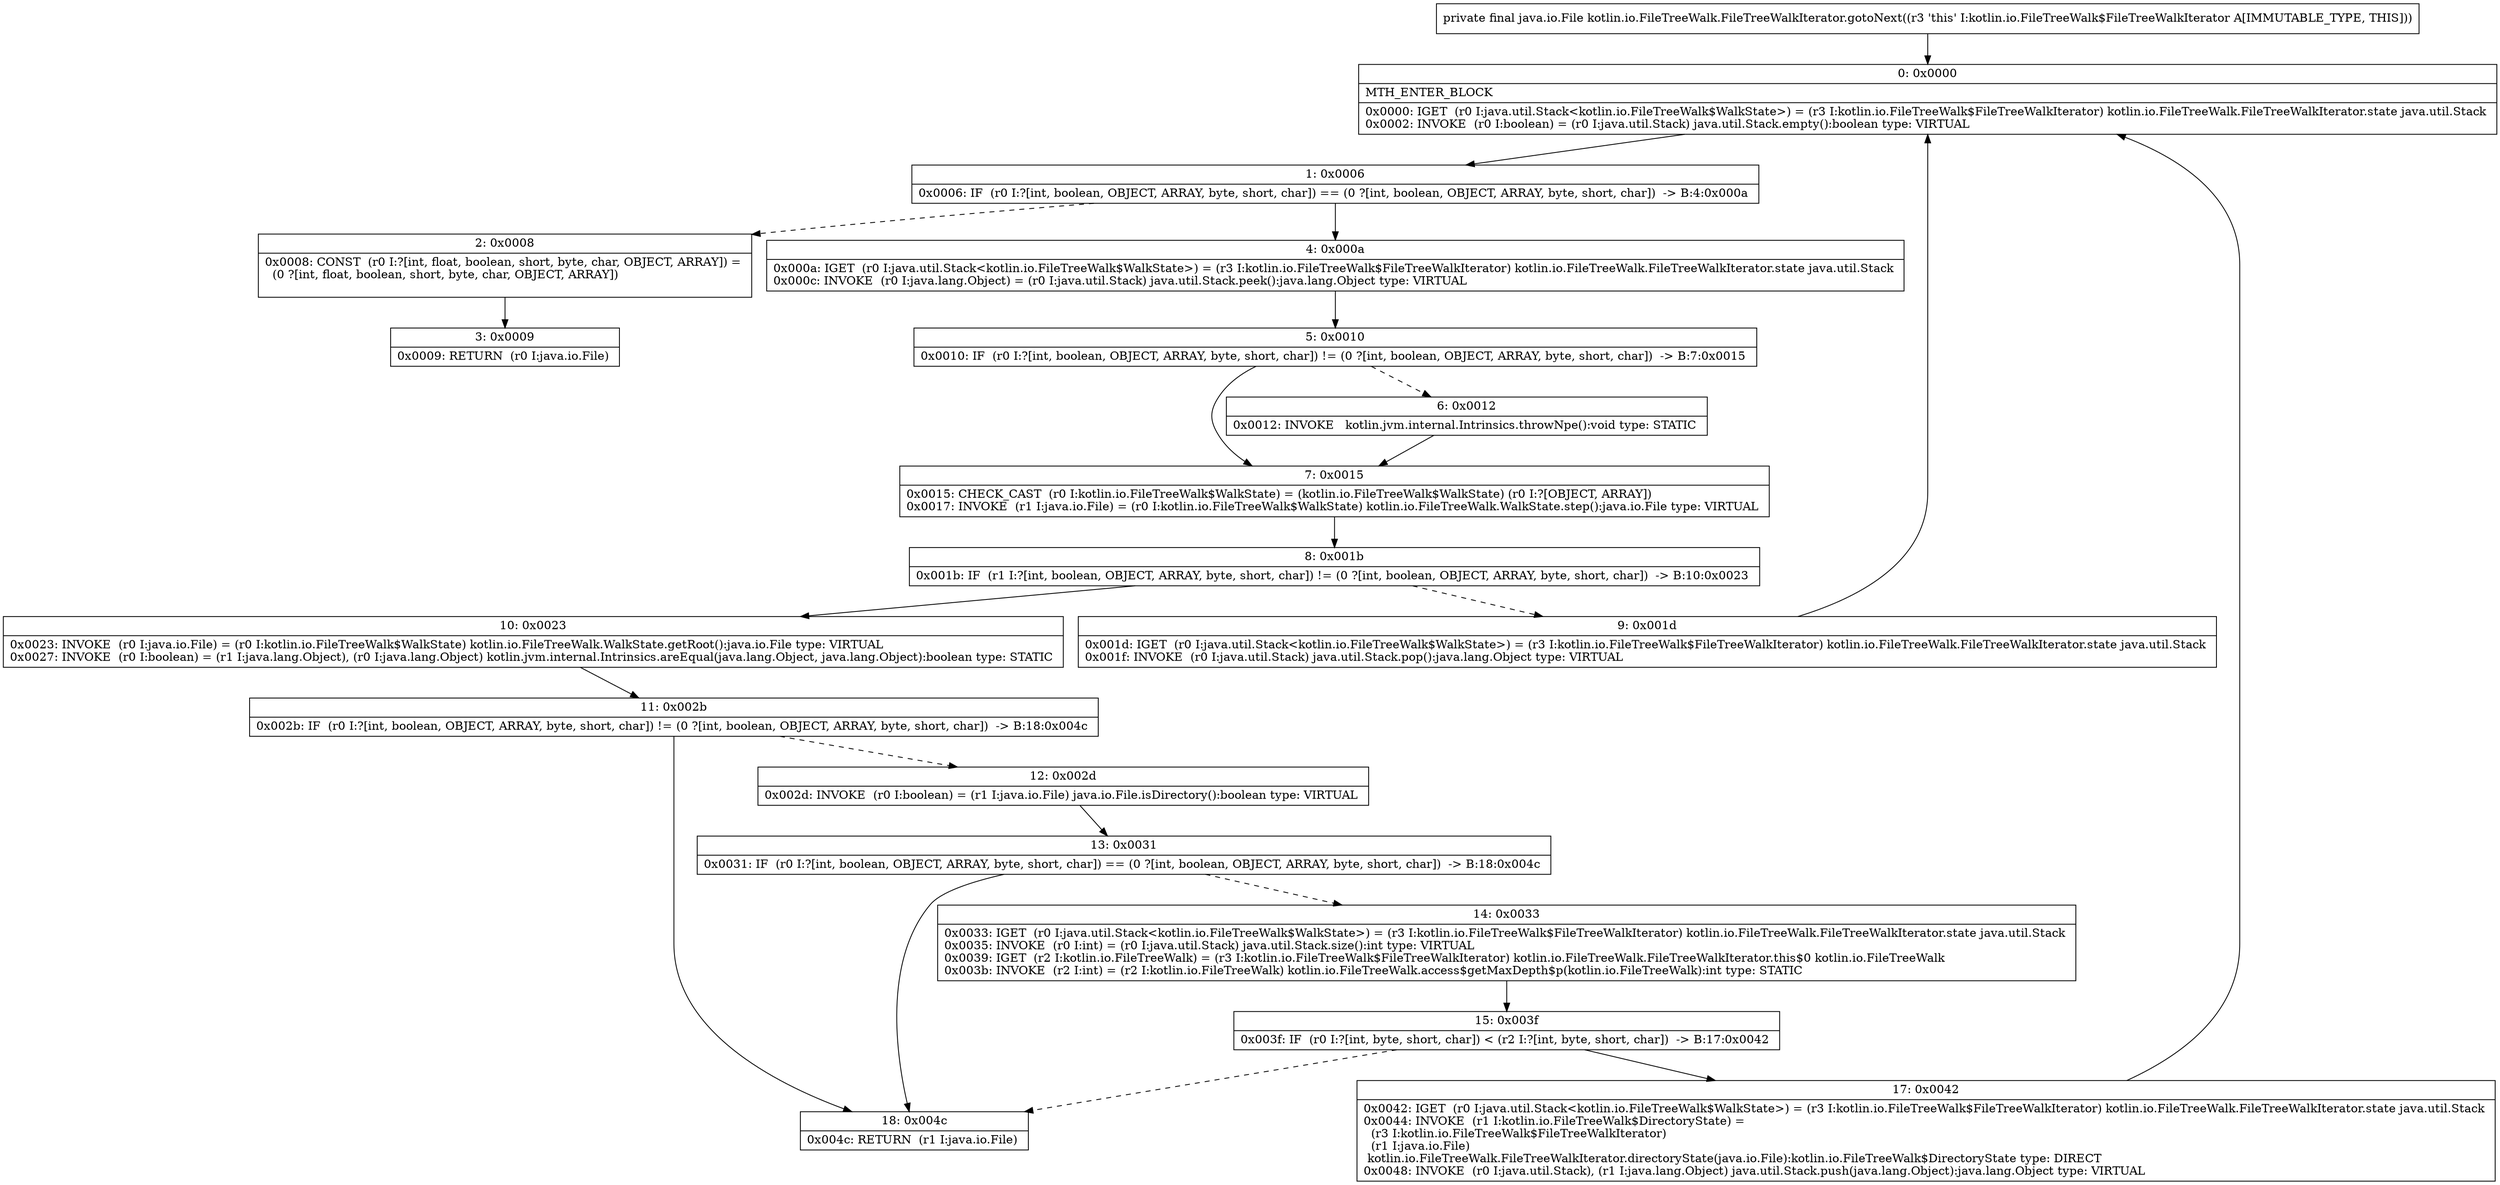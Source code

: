 digraph "CFG forkotlin.io.FileTreeWalk.FileTreeWalkIterator.gotoNext()Ljava\/io\/File;" {
Node_0 [shape=record,label="{0\:\ 0x0000|MTH_ENTER_BLOCK\l|0x0000: IGET  (r0 I:java.util.Stack\<kotlin.io.FileTreeWalk$WalkState\>) = (r3 I:kotlin.io.FileTreeWalk$FileTreeWalkIterator) kotlin.io.FileTreeWalk.FileTreeWalkIterator.state java.util.Stack \l0x0002: INVOKE  (r0 I:boolean) = (r0 I:java.util.Stack) java.util.Stack.empty():boolean type: VIRTUAL \l}"];
Node_1 [shape=record,label="{1\:\ 0x0006|0x0006: IF  (r0 I:?[int, boolean, OBJECT, ARRAY, byte, short, char]) == (0 ?[int, boolean, OBJECT, ARRAY, byte, short, char])  \-\> B:4:0x000a \l}"];
Node_2 [shape=record,label="{2\:\ 0x0008|0x0008: CONST  (r0 I:?[int, float, boolean, short, byte, char, OBJECT, ARRAY]) = \l  (0 ?[int, float, boolean, short, byte, char, OBJECT, ARRAY])\l \l}"];
Node_3 [shape=record,label="{3\:\ 0x0009|0x0009: RETURN  (r0 I:java.io.File) \l}"];
Node_4 [shape=record,label="{4\:\ 0x000a|0x000a: IGET  (r0 I:java.util.Stack\<kotlin.io.FileTreeWalk$WalkState\>) = (r3 I:kotlin.io.FileTreeWalk$FileTreeWalkIterator) kotlin.io.FileTreeWalk.FileTreeWalkIterator.state java.util.Stack \l0x000c: INVOKE  (r0 I:java.lang.Object) = (r0 I:java.util.Stack) java.util.Stack.peek():java.lang.Object type: VIRTUAL \l}"];
Node_5 [shape=record,label="{5\:\ 0x0010|0x0010: IF  (r0 I:?[int, boolean, OBJECT, ARRAY, byte, short, char]) != (0 ?[int, boolean, OBJECT, ARRAY, byte, short, char])  \-\> B:7:0x0015 \l}"];
Node_6 [shape=record,label="{6\:\ 0x0012|0x0012: INVOKE   kotlin.jvm.internal.Intrinsics.throwNpe():void type: STATIC \l}"];
Node_7 [shape=record,label="{7\:\ 0x0015|0x0015: CHECK_CAST  (r0 I:kotlin.io.FileTreeWalk$WalkState) = (kotlin.io.FileTreeWalk$WalkState) (r0 I:?[OBJECT, ARRAY]) \l0x0017: INVOKE  (r1 I:java.io.File) = (r0 I:kotlin.io.FileTreeWalk$WalkState) kotlin.io.FileTreeWalk.WalkState.step():java.io.File type: VIRTUAL \l}"];
Node_8 [shape=record,label="{8\:\ 0x001b|0x001b: IF  (r1 I:?[int, boolean, OBJECT, ARRAY, byte, short, char]) != (0 ?[int, boolean, OBJECT, ARRAY, byte, short, char])  \-\> B:10:0x0023 \l}"];
Node_9 [shape=record,label="{9\:\ 0x001d|0x001d: IGET  (r0 I:java.util.Stack\<kotlin.io.FileTreeWalk$WalkState\>) = (r3 I:kotlin.io.FileTreeWalk$FileTreeWalkIterator) kotlin.io.FileTreeWalk.FileTreeWalkIterator.state java.util.Stack \l0x001f: INVOKE  (r0 I:java.util.Stack) java.util.Stack.pop():java.lang.Object type: VIRTUAL \l}"];
Node_10 [shape=record,label="{10\:\ 0x0023|0x0023: INVOKE  (r0 I:java.io.File) = (r0 I:kotlin.io.FileTreeWalk$WalkState) kotlin.io.FileTreeWalk.WalkState.getRoot():java.io.File type: VIRTUAL \l0x0027: INVOKE  (r0 I:boolean) = (r1 I:java.lang.Object), (r0 I:java.lang.Object) kotlin.jvm.internal.Intrinsics.areEqual(java.lang.Object, java.lang.Object):boolean type: STATIC \l}"];
Node_11 [shape=record,label="{11\:\ 0x002b|0x002b: IF  (r0 I:?[int, boolean, OBJECT, ARRAY, byte, short, char]) != (0 ?[int, boolean, OBJECT, ARRAY, byte, short, char])  \-\> B:18:0x004c \l}"];
Node_12 [shape=record,label="{12\:\ 0x002d|0x002d: INVOKE  (r0 I:boolean) = (r1 I:java.io.File) java.io.File.isDirectory():boolean type: VIRTUAL \l}"];
Node_13 [shape=record,label="{13\:\ 0x0031|0x0031: IF  (r0 I:?[int, boolean, OBJECT, ARRAY, byte, short, char]) == (0 ?[int, boolean, OBJECT, ARRAY, byte, short, char])  \-\> B:18:0x004c \l}"];
Node_14 [shape=record,label="{14\:\ 0x0033|0x0033: IGET  (r0 I:java.util.Stack\<kotlin.io.FileTreeWalk$WalkState\>) = (r3 I:kotlin.io.FileTreeWalk$FileTreeWalkIterator) kotlin.io.FileTreeWalk.FileTreeWalkIterator.state java.util.Stack \l0x0035: INVOKE  (r0 I:int) = (r0 I:java.util.Stack) java.util.Stack.size():int type: VIRTUAL \l0x0039: IGET  (r2 I:kotlin.io.FileTreeWalk) = (r3 I:kotlin.io.FileTreeWalk$FileTreeWalkIterator) kotlin.io.FileTreeWalk.FileTreeWalkIterator.this$0 kotlin.io.FileTreeWalk \l0x003b: INVOKE  (r2 I:int) = (r2 I:kotlin.io.FileTreeWalk) kotlin.io.FileTreeWalk.access$getMaxDepth$p(kotlin.io.FileTreeWalk):int type: STATIC \l}"];
Node_15 [shape=record,label="{15\:\ 0x003f|0x003f: IF  (r0 I:?[int, byte, short, char]) \< (r2 I:?[int, byte, short, char])  \-\> B:17:0x0042 \l}"];
Node_17 [shape=record,label="{17\:\ 0x0042|0x0042: IGET  (r0 I:java.util.Stack\<kotlin.io.FileTreeWalk$WalkState\>) = (r3 I:kotlin.io.FileTreeWalk$FileTreeWalkIterator) kotlin.io.FileTreeWalk.FileTreeWalkIterator.state java.util.Stack \l0x0044: INVOKE  (r1 I:kotlin.io.FileTreeWalk$DirectoryState) = \l  (r3 I:kotlin.io.FileTreeWalk$FileTreeWalkIterator)\l  (r1 I:java.io.File)\l kotlin.io.FileTreeWalk.FileTreeWalkIterator.directoryState(java.io.File):kotlin.io.FileTreeWalk$DirectoryState type: DIRECT \l0x0048: INVOKE  (r0 I:java.util.Stack), (r1 I:java.lang.Object) java.util.Stack.push(java.lang.Object):java.lang.Object type: VIRTUAL \l}"];
Node_18 [shape=record,label="{18\:\ 0x004c|0x004c: RETURN  (r1 I:java.io.File) \l}"];
MethodNode[shape=record,label="{private final java.io.File kotlin.io.FileTreeWalk.FileTreeWalkIterator.gotoNext((r3 'this' I:kotlin.io.FileTreeWalk$FileTreeWalkIterator A[IMMUTABLE_TYPE, THIS])) }"];
MethodNode -> Node_0;
Node_0 -> Node_1;
Node_1 -> Node_2[style=dashed];
Node_1 -> Node_4;
Node_2 -> Node_3;
Node_4 -> Node_5;
Node_5 -> Node_6[style=dashed];
Node_5 -> Node_7;
Node_6 -> Node_7;
Node_7 -> Node_8;
Node_8 -> Node_9[style=dashed];
Node_8 -> Node_10;
Node_9 -> Node_0;
Node_10 -> Node_11;
Node_11 -> Node_12[style=dashed];
Node_11 -> Node_18;
Node_12 -> Node_13;
Node_13 -> Node_14[style=dashed];
Node_13 -> Node_18;
Node_14 -> Node_15;
Node_15 -> Node_17;
Node_15 -> Node_18[style=dashed];
Node_17 -> Node_0;
}

